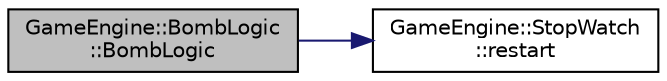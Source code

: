 digraph "GameEngine::BombLogic::BombLogic"
{
  edge [fontname="Helvetica",fontsize="10",labelfontname="Helvetica",labelfontsize="10"];
  node [fontname="Helvetica",fontsize="10",shape=record];
  rankdir="LR";
  Node0 [label="GameEngine::BombLogic\l::BombLogic",height=0.2,width=0.4,color="black", fillcolor="grey75", style="filled", fontcolor="black"];
  Node0 -> Node1 [color="midnightblue",fontsize="10",style="solid",fontname="Helvetica"];
  Node1 [label="GameEngine::StopWatch\l::restart",height=0.2,width=0.4,color="black", fillcolor="white", style="filled",URL="$class_game_engine_1_1_stop_watch.html#a6a438413b94e51885772e17b6c2525ae",tooltip="Returns time elapsed between the last time StartTimer() was called. Restarts timer. "];
}
